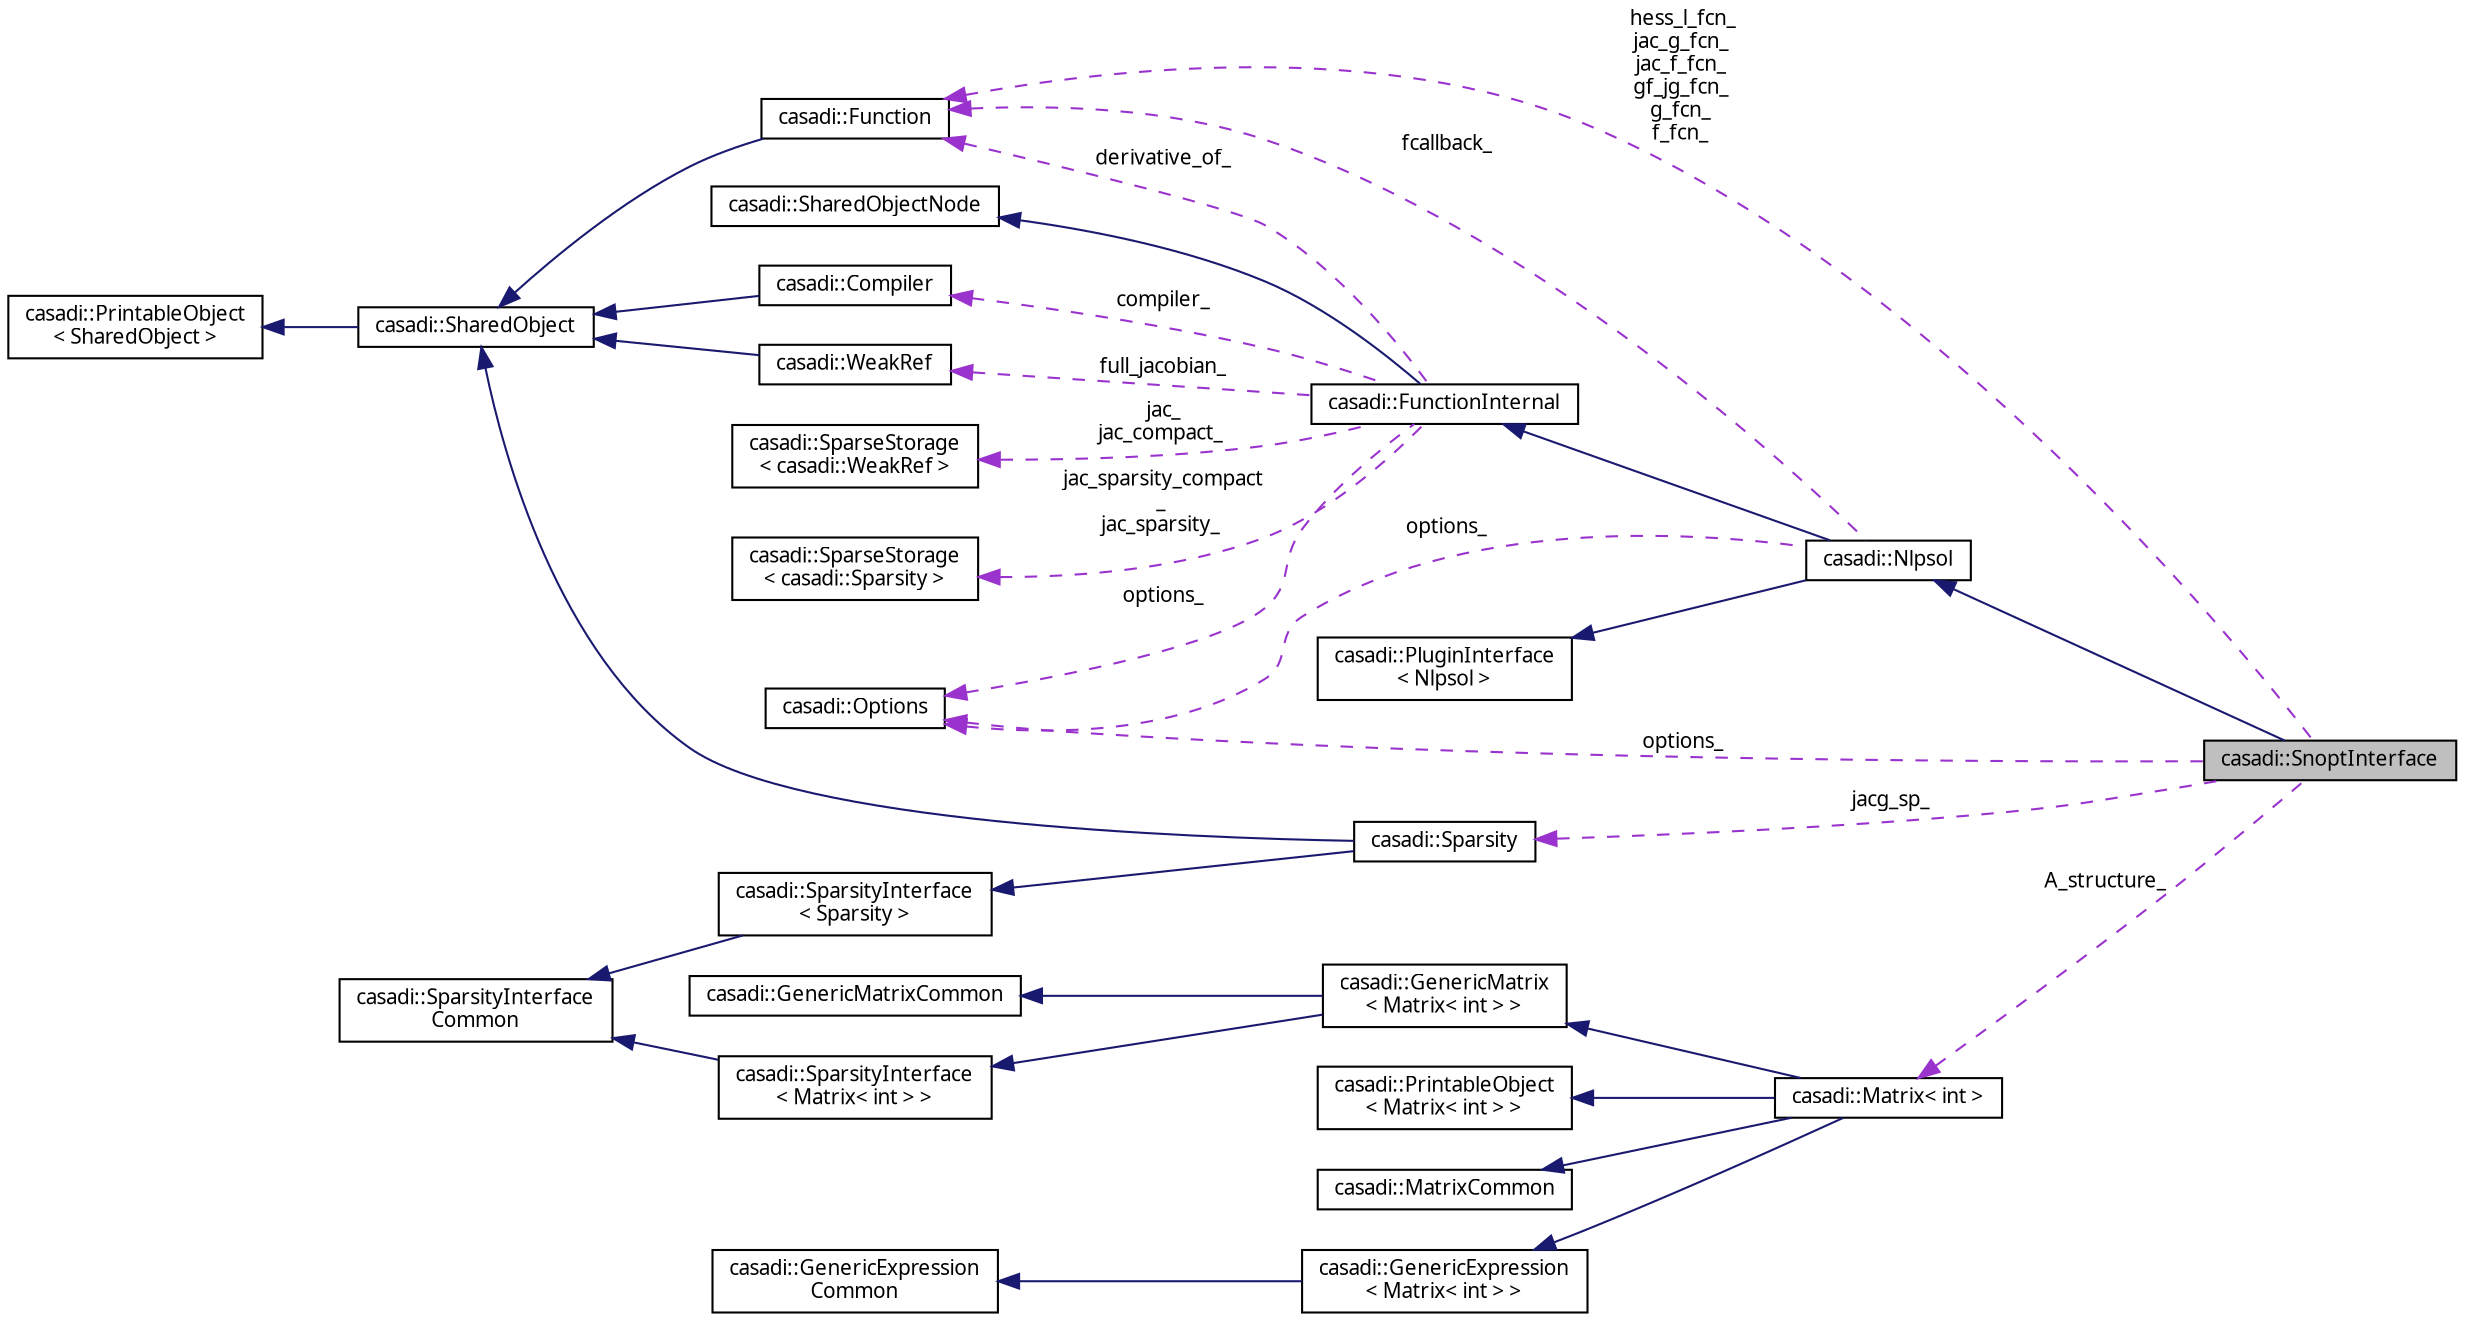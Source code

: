 digraph "casadi::SnoptInterface"
{
  edge [fontname="FreeSans.ttf",fontsize="10",labelfontname="FreeSans.ttf",labelfontsize="10"];
  node [fontname="FreeSans.ttf",fontsize="10",shape=record];
  rankdir="LR";
  Node1 [label="casadi::SnoptInterface",height=0.2,width=0.4,color="black", fillcolor="grey75", style="filled", fontcolor="black"];
  Node2 -> Node1 [dir="back",color="midnightblue",fontsize="10",style="solid",fontname="FreeSans.ttf"];
  Node2 [label="casadi::Nlpsol",height=0.2,width=0.4,color="black", fillcolor="white", style="filled",URL="$d8/dc2/classcasadi_1_1Nlpsol.html",tooltip="NLP solver storage class. "];
  Node3 -> Node2 [dir="back",color="midnightblue",fontsize="10",style="solid",fontname="FreeSans.ttf"];
  Node3 [label="casadi::FunctionInternal",height=0.2,width=0.4,color="black", fillcolor="white", style="filled",URL="$d2/dab/classcasadi_1_1FunctionInternal.html",tooltip="Internal class for Function. "];
  Node4 -> Node3 [dir="back",color="midnightblue",fontsize="10",style="solid",fontname="FreeSans.ttf"];
  Node4 [label="casadi::SharedObjectNode",height=0.2,width=0.4,color="black", fillcolor="white", style="filled",URL="$d9/dd3/classcasadi_1_1SharedObjectNode.html"];
  Node5 -> Node3 [dir="back",color="darkorchid3",fontsize="10",style="dashed",label=" full_jacobian_" ,fontname="FreeSans.ttf"];
  Node5 [label="casadi::WeakRef",height=0.2,width=0.4,color="black", fillcolor="white", style="filled",URL="$d8/de8/classcasadi_1_1WeakRef.html",tooltip="Weak reference type A weak reference to a SharedObject. "];
  Node6 -> Node5 [dir="back",color="midnightblue",fontsize="10",style="solid",fontname="FreeSans.ttf"];
  Node6 [label="casadi::SharedObject",height=0.2,width=0.4,color="black", fillcolor="white", style="filled",URL="$d5/d4a/classcasadi_1_1SharedObject.html",tooltip="SharedObject implements a reference counting framework similar for efficient and easily-maintained me..."];
  Node7 -> Node6 [dir="back",color="midnightblue",fontsize="10",style="solid",fontname="FreeSans.ttf"];
  Node7 [label="casadi::PrintableObject\l\< SharedObject \>",height=0.2,width=0.4,color="black", fillcolor="white", style="filled",URL="$d5/d18/classcasadi_1_1PrintableObject.html"];
  Node8 -> Node3 [dir="back",color="darkorchid3",fontsize="10",style="dashed",label=" derivative_of_" ,fontname="FreeSans.ttf"];
  Node8 [label="casadi::Function",height=0.2,width=0.4,color="black", fillcolor="white", style="filled",URL="$da/da4/classcasadi_1_1Function.html",tooltip="General function. "];
  Node6 -> Node8 [dir="back",color="midnightblue",fontsize="10",style="solid",fontname="FreeSans.ttf"];
  Node9 -> Node3 [dir="back",color="darkorchid3",fontsize="10",style="dashed",label=" jac_\njac_compact_" ,fontname="FreeSans.ttf"];
  Node9 [label="casadi::SparseStorage\l\< casadi::WeakRef \>",height=0.2,width=0.4,color="black", fillcolor="white", style="filled",URL="$dd/d13/classcasadi_1_1SparseStorage.html"];
  Node10 -> Node3 [dir="back",color="darkorchid3",fontsize="10",style="dashed",label=" options_" ,fontname="FreeSans.ttf"];
  Node10 [label="casadi::Options",height=0.2,width=0.4,color="black", fillcolor="white", style="filled",URL="$db/d35/structcasadi_1_1Options.html",tooltip="Options metadata for a class. "];
  Node11 -> Node3 [dir="back",color="darkorchid3",fontsize="10",style="dashed",label=" jac_sparsity_compact\l_\njac_sparsity_" ,fontname="FreeSans.ttf"];
  Node11 [label="casadi::SparseStorage\l\< casadi::Sparsity \>",height=0.2,width=0.4,color="black", fillcolor="white", style="filled",URL="$dd/d13/classcasadi_1_1SparseStorage.html"];
  Node12 -> Node3 [dir="back",color="darkorchid3",fontsize="10",style="dashed",label=" compiler_" ,fontname="FreeSans.ttf"];
  Node12 [label="casadi::Compiler",height=0.2,width=0.4,color="black", fillcolor="white", style="filled",URL="$d7/df2/classcasadi_1_1Compiler.html",tooltip="Compiler. "];
  Node6 -> Node12 [dir="back",color="midnightblue",fontsize="10",style="solid",fontname="FreeSans.ttf"];
  Node13 -> Node2 [dir="back",color="midnightblue",fontsize="10",style="solid",fontname="FreeSans.ttf"];
  Node13 [label="casadi::PluginInterface\l\< Nlpsol \>",height=0.2,width=0.4,color="black", fillcolor="white", style="filled",URL="$d4/d37/classcasadi_1_1PluginInterface.html"];
  Node8 -> Node2 [dir="back",color="darkorchid3",fontsize="10",style="dashed",label=" fcallback_" ,fontname="FreeSans.ttf"];
  Node10 -> Node2 [dir="back",color="darkorchid3",fontsize="10",style="dashed",label=" options_" ,fontname="FreeSans.ttf"];
  Node8 -> Node1 [dir="back",color="darkorchid3",fontsize="10",style="dashed",label=" hess_l_fcn_\njac_g_fcn_\njac_f_fcn_\ngf_jg_fcn_\ng_fcn_\nf_fcn_" ,fontname="FreeSans.ttf"];
  Node10 -> Node1 [dir="back",color="darkorchid3",fontsize="10",style="dashed",label=" options_" ,fontname="FreeSans.ttf"];
  Node14 -> Node1 [dir="back",color="darkorchid3",fontsize="10",style="dashed",label=" jacg_sp_" ,fontname="FreeSans.ttf"];
  Node14 [label="casadi::Sparsity",height=0.2,width=0.4,color="black", fillcolor="white", style="filled",URL="$d5/da8/classcasadi_1_1Sparsity.html",tooltip="General sparsity class. "];
  Node6 -> Node14 [dir="back",color="midnightblue",fontsize="10",style="solid",fontname="FreeSans.ttf"];
  Node15 -> Node14 [dir="back",color="midnightblue",fontsize="10",style="solid",fontname="FreeSans.ttf"];
  Node15 [label="casadi::SparsityInterface\l\< Sparsity \>",height=0.2,width=0.4,color="black", fillcolor="white", style="filled",URL="$dd/d6b/classcasadi_1_1SparsityInterface.html"];
  Node16 -> Node15 [dir="back",color="midnightblue",fontsize="10",style="solid",fontname="FreeSans.ttf"];
  Node16 [label="casadi::SparsityInterface\lCommon",height=0.2,width=0.4,color="black", fillcolor="white", style="filled",URL="$d2/d9a/structcasadi_1_1SparsityInterfaceCommon.html",tooltip="Empty Base This class is extended in SWIG. "];
  Node17 -> Node1 [dir="back",color="darkorchid3",fontsize="10",style="dashed",label=" A_structure_" ,fontname="FreeSans.ttf"];
  Node17 [label="casadi::Matrix\< int \>",height=0.2,width=0.4,color="black", fillcolor="white", style="filled",URL="$dd/df2/singletoncasadi_1_1Matrix.html"];
  Node18 -> Node17 [dir="back",color="midnightblue",fontsize="10",style="solid",fontname="FreeSans.ttf"];
  Node18 [label="casadi::MatrixCommon",height=0.2,width=0.4,color="black", fillcolor="white", style="filled",URL="$d3/df2/structcasadi_1_1MatrixCommon.html",tooltip="Empty Base This class is extended in SWIG. "];
  Node19 -> Node17 [dir="back",color="midnightblue",fontsize="10",style="solid",fontname="FreeSans.ttf"];
  Node19 [label="casadi::GenericExpression\l\< Matrix\< int \> \>",height=0.2,width=0.4,color="black", fillcolor="white", style="filled",URL="$d1/d5c/classcasadi_1_1GenericExpression.html"];
  Node20 -> Node19 [dir="back",color="midnightblue",fontsize="10",style="solid",fontname="FreeSans.ttf"];
  Node20 [label="casadi::GenericExpression\lCommon",height=0.2,width=0.4,color="black", fillcolor="white", style="filled",URL="$d7/dee/structcasadi_1_1GenericExpressionCommon.html",tooltip="Empty Base This class is extended in SWIG. "];
  Node21 -> Node17 [dir="back",color="midnightblue",fontsize="10",style="solid",fontname="FreeSans.ttf"];
  Node21 [label="casadi::GenericMatrix\l\< Matrix\< int \> \>",height=0.2,width=0.4,color="black", fillcolor="white", style="filled",URL="$dc/df3/classcasadi_1_1GenericMatrix.html"];
  Node22 -> Node21 [dir="back",color="midnightblue",fontsize="10",style="solid",fontname="FreeSans.ttf"];
  Node22 [label="casadi::GenericMatrixCommon",height=0.2,width=0.4,color="black", fillcolor="white", style="filled",URL="$dc/d32/structcasadi_1_1GenericMatrixCommon.html",tooltip="Empty Base This class is extended in SWIG. "];
  Node23 -> Node21 [dir="back",color="midnightblue",fontsize="10",style="solid",fontname="FreeSans.ttf"];
  Node23 [label="casadi::SparsityInterface\l\< Matrix\< int \> \>",height=0.2,width=0.4,color="black", fillcolor="white", style="filled",URL="$dd/d6b/classcasadi_1_1SparsityInterface.html"];
  Node16 -> Node23 [dir="back",color="midnightblue",fontsize="10",style="solid",fontname="FreeSans.ttf"];
  Node24 -> Node17 [dir="back",color="midnightblue",fontsize="10",style="solid",fontname="FreeSans.ttf"];
  Node24 [label="casadi::PrintableObject\l\< Matrix\< int \> \>",height=0.2,width=0.4,color="black", fillcolor="white", style="filled",URL="$d5/d18/classcasadi_1_1PrintableObject.html"];
}
